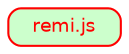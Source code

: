 strict digraph "dependency-cruiser output"{
    ordering="out" rankdir="LR" splines="true" overlap="false" nodesep="0.16" ranksep="0.18" fontname="Helvetica-bold" fontsize="9" style="rounded,bold,filled" fillcolor="#ffffff" compound="true"
    node [shape="box" style="rounded, filled" height="0.2" color="black" fillcolor="#ffffcc" fontcolor="black" fontname="Helvetica" fontsize="9"]
    edge [arrowhead="normal" arrowsize="0.6" penwidth="2.0" color="#00000033" fontname="Helvetica" fontsize="9"]

    "remi.js" [label=<remi.js> tooltip="no-orphans" URL="testprefix://ladida/remi.js" fillcolor="#ccffcc" fontcolor="red" color="red"]
}

